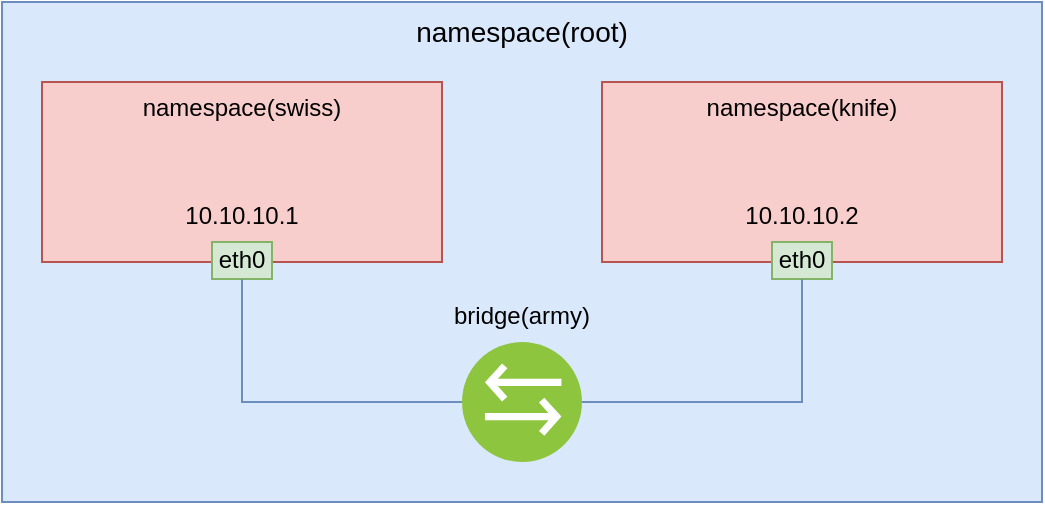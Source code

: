 <mxfile version="20.8.20" type="github">
  <diagram name="Page-1" id="197159a0-c6a4-9194-75a8-e4174976684c">
    <mxGraphModel dx="1226" dy="678" grid="1" gridSize="10" guides="1" tooltips="1" connect="1" arrows="1" fold="1" page="1" pageScale="1.5" pageWidth="1169" pageHeight="826" background="none" math="0" shadow="0">
      <root>
        <mxCell id="0" style=";html=1;" />
        <mxCell id="1" style=";html=1;" parent="0" />
        <mxCell id="1257a543d1cacc4b-43" value="namespace(root)" style="whiteSpace=wrap;html=1;fillColor=#dae8fc;fontSize=14;strokeColor=#6c8ebf;verticalAlign=top;comic=0;" parent="1" vertex="1">
          <mxGeometry x="340" y="330" width="520" height="250" as="geometry" />
        </mxCell>
        <mxCell id="VmguVuheI7iyILMBJv4f-1" value="" style="rounded=0;whiteSpace=wrap;html=1;fillColor=#f8cecc;strokeColor=#b85450;comic=0;" parent="1" vertex="1">
          <mxGeometry x="360" y="370" width="200" height="90" as="geometry" />
        </mxCell>
        <mxCell id="VmguVuheI7iyILMBJv4f-2" value="" style="rounded=0;whiteSpace=wrap;html=1;fillColor=#f8cecc;strokeColor=#b85450;comic=0;" parent="1" vertex="1">
          <mxGeometry x="640" y="370" width="200" height="90" as="geometry" />
        </mxCell>
        <mxCell id="VmguVuheI7iyILMBJv4f-4" value="" style="aspect=fixed;perimeter=ellipsePerimeter;html=1;align=center;shadow=0;dashed=0;fontColor=#4277BB;labelBackgroundColor=#ffffff;fontSize=12;spacingTop=3;image;image=img/lib/ibm/vpc/Bridge.svg;strokeColor=default;comic=0;" parent="1" vertex="1">
          <mxGeometry x="570" y="500" width="60" height="60" as="geometry" />
        </mxCell>
        <mxCell id="VmguVuheI7iyILMBJv4f-15" value="eth0" style="rounded=0;whiteSpace=wrap;html=1;comic=0;strokeColor=#82b366;fillColor=#d5e8d4;" parent="1" vertex="1">
          <mxGeometry x="445" y="450" width="30" height="18.5" as="geometry" />
        </mxCell>
        <mxCell id="VmguVuheI7iyILMBJv4f-16" value="eth0" style="rounded=0;whiteSpace=wrap;html=1;comic=0;strokeColor=#82b366;fillColor=#d5e8d4;" parent="1" vertex="1">
          <mxGeometry x="725" y="450" width="30" height="18.5" as="geometry" />
        </mxCell>
        <mxCell id="VmguVuheI7iyILMBJv4f-19" value="" style="endArrow=none;html=1;entryX=0.5;entryY=1;entryDx=0;entryDy=0;exitX=0;exitY=0.5;exitDx=0;exitDy=0;strokeColor=#6c8ebf;rounded=0;fillColor=#dae8fc;strokeWidth=1;comic=0;" parent="1" source="VmguVuheI7iyILMBJv4f-4" target="VmguVuheI7iyILMBJv4f-15" edge="1">
          <mxGeometry width="50" height="50" relative="1" as="geometry">
            <mxPoint x="380" y="740" as="sourcePoint" />
            <mxPoint x="430" y="690" as="targetPoint" />
            <Array as="points">
              <mxPoint x="460" y="530" />
            </Array>
          </mxGeometry>
        </mxCell>
        <mxCell id="VmguVuheI7iyILMBJv4f-20" value="" style="endArrow=none;html=1;entryX=0.5;entryY=1;entryDx=0;entryDy=0;exitX=1;exitY=0.5;exitDx=0;exitDy=0;strokeColor=#6c8ebf;rounded=0;fillColor=#dae8fc;strokeWidth=1;comic=0;" parent="1" source="VmguVuheI7iyILMBJv4f-4" target="VmguVuheI7iyILMBJv4f-16" edge="1">
          <mxGeometry width="50" height="50" relative="1" as="geometry">
            <mxPoint x="580" y="560" as="sourcePoint" />
            <mxPoint x="470" y="478.5" as="targetPoint" />
            <Array as="points">
              <mxPoint x="740" y="530" />
            </Array>
          </mxGeometry>
        </mxCell>
        <mxCell id="VmguVuheI7iyILMBJv4f-25" value="namespace(swiss)" style="text;html=1;strokeColor=none;fillColor=none;align=center;verticalAlign=middle;whiteSpace=wrap;rounded=0;comic=0;" parent="1" vertex="1">
          <mxGeometry x="410" y="373" width="100" height="20" as="geometry" />
        </mxCell>
        <mxCell id="VmguVuheI7iyILMBJv4f-26" value="namespace(knife)" style="text;html=1;strokeColor=none;fillColor=none;align=center;verticalAlign=middle;whiteSpace=wrap;rounded=0;comic=0;" parent="1" vertex="1">
          <mxGeometry x="690" y="373" width="100" height="20" as="geometry" />
        </mxCell>
        <mxCell id="VmguVuheI7iyILMBJv4f-27" value="bridge(army)" style="text;html=1;strokeColor=none;fillColor=none;align=center;verticalAlign=middle;whiteSpace=wrap;rounded=0;comic=0;" parent="1" vertex="1">
          <mxGeometry x="550" y="477" width="100" height="20" as="geometry" />
        </mxCell>
        <mxCell id="VmguVuheI7iyILMBJv4f-30" value="10.10.10.1" style="text;html=1;strokeColor=none;fillColor=none;align=center;verticalAlign=middle;whiteSpace=wrap;rounded=0;comic=0;" parent="1" vertex="1">
          <mxGeometry x="410" y="427" width="100" height="20" as="geometry" />
        </mxCell>
        <mxCell id="VmguVuheI7iyILMBJv4f-31" value="10.10.10.2" style="text;html=1;strokeColor=none;fillColor=none;align=center;verticalAlign=middle;whiteSpace=wrap;rounded=0;comic=0;" parent="1" vertex="1">
          <mxGeometry x="690" y="427" width="100" height="20" as="geometry" />
        </mxCell>
      </root>
    </mxGraphModel>
  </diagram>
</mxfile>
